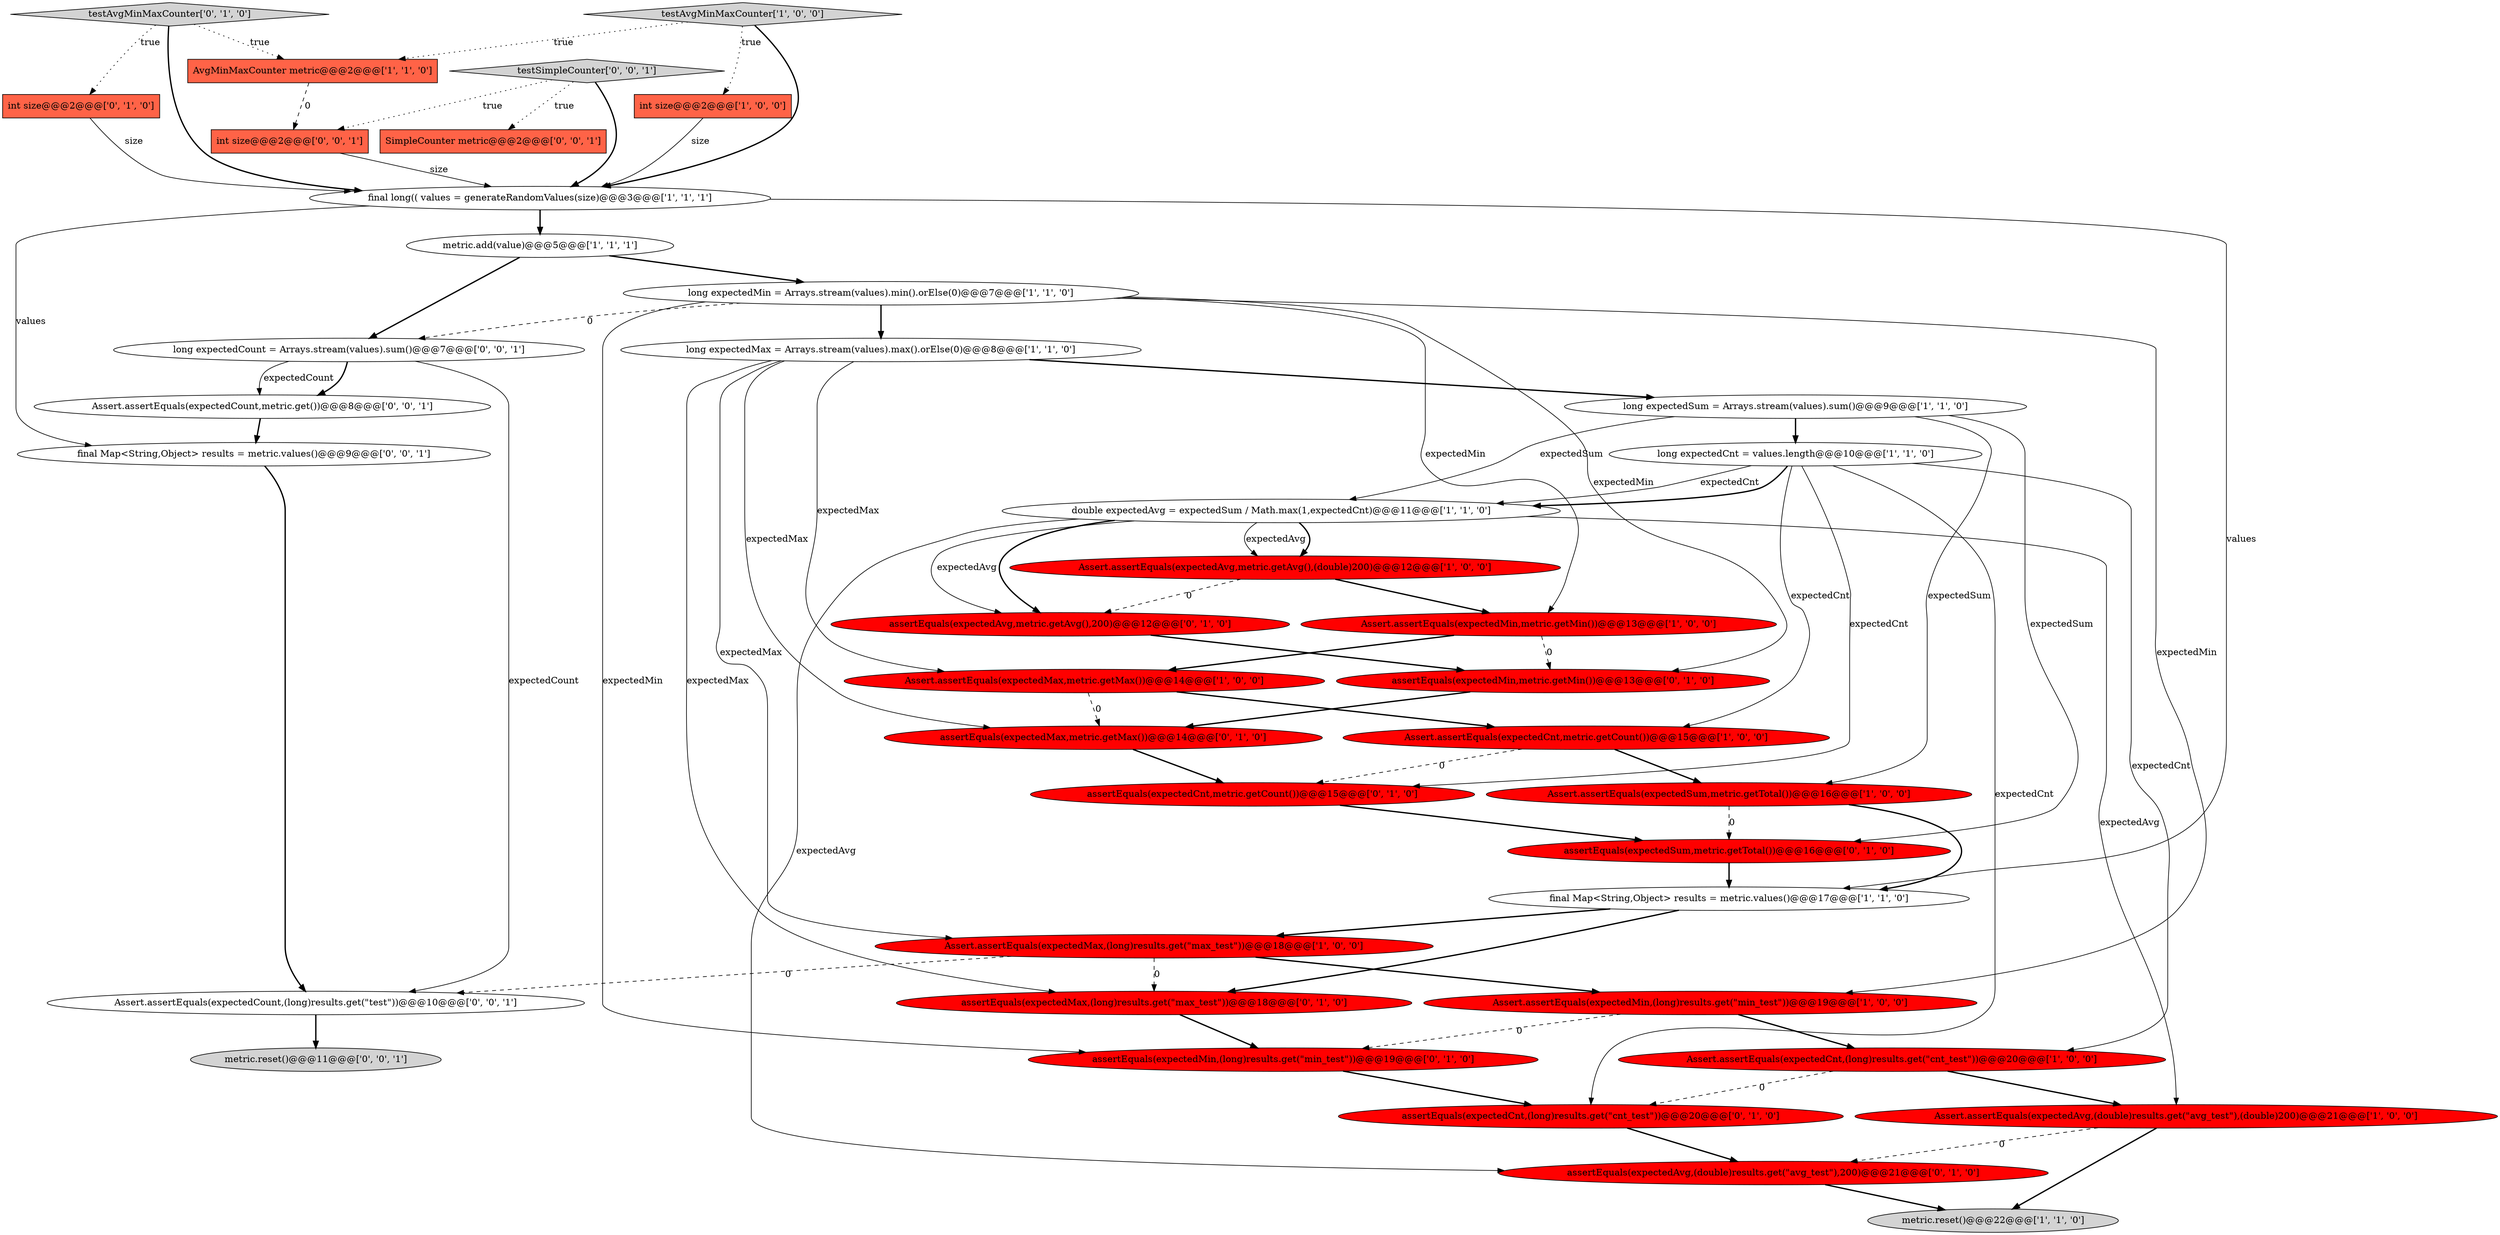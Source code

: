 digraph {
23 [style = filled, label = "assertEquals(expectedMax,metric.getMax())@@@14@@@['0', '1', '0']", fillcolor = red, shape = ellipse image = "AAA1AAABBB2BBB"];
10 [style = filled, label = "metric.reset()@@@22@@@['1', '1', '0']", fillcolor = lightgray, shape = ellipse image = "AAA0AAABBB1BBB"];
24 [style = filled, label = "assertEquals(expectedAvg,(double)results.get(\"avg_test\"),200)@@@21@@@['0', '1', '0']", fillcolor = red, shape = ellipse image = "AAA1AAABBB2BBB"];
17 [style = filled, label = "Assert.assertEquals(expectedMin,metric.getMin())@@@13@@@['1', '0', '0']", fillcolor = red, shape = ellipse image = "AAA1AAABBB1BBB"];
7 [style = filled, label = "Assert.assertEquals(expectedMin,(long)results.get(\"min_test\"))@@@19@@@['1', '0', '0']", fillcolor = red, shape = ellipse image = "AAA1AAABBB1BBB"];
25 [style = filled, label = "assertEquals(expectedMax,(long)results.get(\"max_test\"))@@@18@@@['0', '1', '0']", fillcolor = red, shape = ellipse image = "AAA1AAABBB2BBB"];
14 [style = filled, label = "metric.add(value)@@@5@@@['1', '1', '1']", fillcolor = white, shape = ellipse image = "AAA0AAABBB1BBB"];
5 [style = filled, label = "Assert.assertEquals(expectedSum,metric.getTotal())@@@16@@@['1', '0', '0']", fillcolor = red, shape = ellipse image = "AAA1AAABBB1BBB"];
36 [style = filled, label = "Assert.assertEquals(expectedCount,(long)results.get(\"test\"))@@@10@@@['0', '0', '1']", fillcolor = white, shape = ellipse image = "AAA0AAABBB3BBB"];
9 [style = filled, label = "Assert.assertEquals(expectedCnt,metric.getCount())@@@15@@@['1', '0', '0']", fillcolor = red, shape = ellipse image = "AAA1AAABBB1BBB"];
22 [style = filled, label = "int size@@@2@@@['0', '1', '0']", fillcolor = tomato, shape = box image = "AAA0AAABBB2BBB"];
1 [style = filled, label = "final Map<String,Object> results = metric.values()@@@17@@@['1', '1', '0']", fillcolor = white, shape = ellipse image = "AAA0AAABBB1BBB"];
31 [style = filled, label = "assertEquals(expectedSum,metric.getTotal())@@@16@@@['0', '1', '0']", fillcolor = red, shape = ellipse image = "AAA1AAABBB2BBB"];
18 [style = filled, label = "int size@@@2@@@['1', '0', '0']", fillcolor = tomato, shape = box image = "AAA0AAABBB1BBB"];
15 [style = filled, label = "long expectedSum = Arrays.stream(values).sum()@@@9@@@['1', '1', '0']", fillcolor = white, shape = ellipse image = "AAA0AAABBB1BBB"];
19 [style = filled, label = "AvgMinMaxCounter metric@@@2@@@['1', '1', '0']", fillcolor = tomato, shape = box image = "AAA0AAABBB1BBB"];
38 [style = filled, label = "int size@@@2@@@['0', '0', '1']", fillcolor = tomato, shape = box image = "AAA0AAABBB3BBB"];
11 [style = filled, label = "Assert.assertEquals(expectedAvg,(double)results.get(\"avg_test\"),(double)200)@@@21@@@['1', '0', '0']", fillcolor = red, shape = ellipse image = "AAA1AAABBB1BBB"];
37 [style = filled, label = "SimpleCounter metric@@@2@@@['0', '0', '1']", fillcolor = tomato, shape = box image = "AAA0AAABBB3BBB"];
6 [style = filled, label = "testAvgMinMaxCounter['1', '0', '0']", fillcolor = lightgray, shape = diamond image = "AAA0AAABBB1BBB"];
16 [style = filled, label = "Assert.assertEquals(expectedAvg,metric.getAvg(),(double)200)@@@12@@@['1', '0', '0']", fillcolor = red, shape = ellipse image = "AAA1AAABBB1BBB"];
26 [style = filled, label = "assertEquals(expectedCnt,metric.getCount())@@@15@@@['0', '1', '0']", fillcolor = red, shape = ellipse image = "AAA1AAABBB2BBB"];
3 [style = filled, label = "long expectedMin = Arrays.stream(values).min().orElse(0)@@@7@@@['1', '1', '0']", fillcolor = white, shape = ellipse image = "AAA0AAABBB1BBB"];
27 [style = filled, label = "assertEquals(expectedCnt,(long)results.get(\"cnt_test\"))@@@20@@@['0', '1', '0']", fillcolor = red, shape = ellipse image = "AAA1AAABBB2BBB"];
0 [style = filled, label = "Assert.assertEquals(expectedMax,(long)results.get(\"max_test\"))@@@18@@@['1', '0', '0']", fillcolor = red, shape = ellipse image = "AAA1AAABBB1BBB"];
20 [style = filled, label = "long expectedCnt = values.length@@@10@@@['1', '1', '0']", fillcolor = white, shape = ellipse image = "AAA0AAABBB1BBB"];
33 [style = filled, label = "testSimpleCounter['0', '0', '1']", fillcolor = lightgray, shape = diamond image = "AAA0AAABBB3BBB"];
30 [style = filled, label = "assertEquals(expectedAvg,metric.getAvg(),200)@@@12@@@['0', '1', '0']", fillcolor = red, shape = ellipse image = "AAA1AAABBB2BBB"];
34 [style = filled, label = "final Map<String,Object> results = metric.values()@@@9@@@['0', '0', '1']", fillcolor = white, shape = ellipse image = "AAA0AAABBB3BBB"];
4 [style = filled, label = "long expectedMax = Arrays.stream(values).max().orElse(0)@@@8@@@['1', '1', '0']", fillcolor = white, shape = ellipse image = "AAA0AAABBB1BBB"];
39 [style = filled, label = "metric.reset()@@@11@@@['0', '0', '1']", fillcolor = lightgray, shape = ellipse image = "AAA0AAABBB3BBB"];
21 [style = filled, label = "testAvgMinMaxCounter['0', '1', '0']", fillcolor = lightgray, shape = diamond image = "AAA0AAABBB2BBB"];
12 [style = filled, label = "double expectedAvg = expectedSum / Math.max(1,expectedCnt)@@@11@@@['1', '1', '0']", fillcolor = white, shape = ellipse image = "AAA0AAABBB1BBB"];
2 [style = filled, label = "Assert.assertEquals(expectedMax,metric.getMax())@@@14@@@['1', '0', '0']", fillcolor = red, shape = ellipse image = "AAA1AAABBB1BBB"];
28 [style = filled, label = "assertEquals(expectedMin,(long)results.get(\"min_test\"))@@@19@@@['0', '1', '0']", fillcolor = red, shape = ellipse image = "AAA1AAABBB2BBB"];
35 [style = filled, label = "Assert.assertEquals(expectedCount,metric.get())@@@8@@@['0', '0', '1']", fillcolor = white, shape = ellipse image = "AAA0AAABBB3BBB"];
13 [style = filled, label = "Assert.assertEquals(expectedCnt,(long)results.get(\"cnt_test\"))@@@20@@@['1', '0', '0']", fillcolor = red, shape = ellipse image = "AAA1AAABBB1BBB"];
8 [style = filled, label = "final long(( values = generateRandomValues(size)@@@3@@@['1', '1', '1']", fillcolor = white, shape = ellipse image = "AAA0AAABBB1BBB"];
29 [style = filled, label = "assertEquals(expectedMin,metric.getMin())@@@13@@@['0', '1', '0']", fillcolor = red, shape = ellipse image = "AAA1AAABBB2BBB"];
32 [style = filled, label = "long expectedCount = Arrays.stream(values).sum()@@@7@@@['0', '0', '1']", fillcolor = white, shape = ellipse image = "AAA0AAABBB3BBB"];
7->13 [style = bold, label=""];
24->10 [style = bold, label=""];
3->7 [style = solid, label="expectedMin"];
14->3 [style = bold, label=""];
32->35 [style = bold, label=""];
2->23 [style = dashed, label="0"];
20->13 [style = solid, label="expectedCnt"];
20->12 [style = solid, label="expectedCnt"];
20->27 [style = solid, label="expectedCnt"];
25->28 [style = bold, label=""];
8->1 [style = solid, label="values"];
20->9 [style = solid, label="expectedCnt"];
20->26 [style = solid, label="expectedCnt"];
4->0 [style = solid, label="expectedMax"];
4->15 [style = bold, label=""];
23->26 [style = bold, label=""];
4->23 [style = solid, label="expectedMax"];
22->8 [style = solid, label="size"];
8->14 [style = bold, label=""];
21->8 [style = bold, label=""];
21->22 [style = dotted, label="true"];
12->30 [style = bold, label=""];
12->16 [style = bold, label=""];
1->0 [style = bold, label=""];
16->17 [style = bold, label=""];
2->9 [style = bold, label=""];
29->23 [style = bold, label=""];
31->1 [style = bold, label=""];
12->11 [style = solid, label="expectedAvg"];
32->36 [style = solid, label="expectedCount"];
17->29 [style = dashed, label="0"];
3->4 [style = bold, label=""];
13->11 [style = bold, label=""];
30->29 [style = bold, label=""];
36->39 [style = bold, label=""];
6->19 [style = dotted, label="true"];
12->30 [style = solid, label="expectedAvg"];
0->7 [style = bold, label=""];
12->16 [style = solid, label="expectedAvg"];
3->28 [style = solid, label="expectedMin"];
4->25 [style = solid, label="expectedMax"];
8->34 [style = solid, label="values"];
15->12 [style = solid, label="expectedSum"];
5->1 [style = bold, label=""];
26->31 [style = bold, label=""];
32->35 [style = solid, label="expectedCount"];
19->38 [style = dashed, label="0"];
6->18 [style = dotted, label="true"];
13->27 [style = dashed, label="0"];
0->25 [style = dashed, label="0"];
17->2 [style = bold, label=""];
16->30 [style = dashed, label="0"];
15->5 [style = solid, label="expectedSum"];
15->31 [style = solid, label="expectedSum"];
38->8 [style = solid, label="size"];
3->29 [style = solid, label="expectedMin"];
15->20 [style = bold, label=""];
11->10 [style = bold, label=""];
7->28 [style = dashed, label="0"];
34->36 [style = bold, label=""];
21->19 [style = dotted, label="true"];
6->8 [style = bold, label=""];
20->12 [style = bold, label=""];
9->26 [style = dashed, label="0"];
11->24 [style = dashed, label="0"];
5->31 [style = dashed, label="0"];
3->17 [style = solid, label="expectedMin"];
9->5 [style = bold, label=""];
4->2 [style = solid, label="expectedMax"];
27->24 [style = bold, label=""];
33->38 [style = dotted, label="true"];
28->27 [style = bold, label=""];
3->32 [style = dashed, label="0"];
18->8 [style = solid, label="size"];
0->36 [style = dashed, label="0"];
35->34 [style = bold, label=""];
33->37 [style = dotted, label="true"];
14->32 [style = bold, label=""];
33->8 [style = bold, label=""];
12->24 [style = solid, label="expectedAvg"];
1->25 [style = bold, label=""];
}
